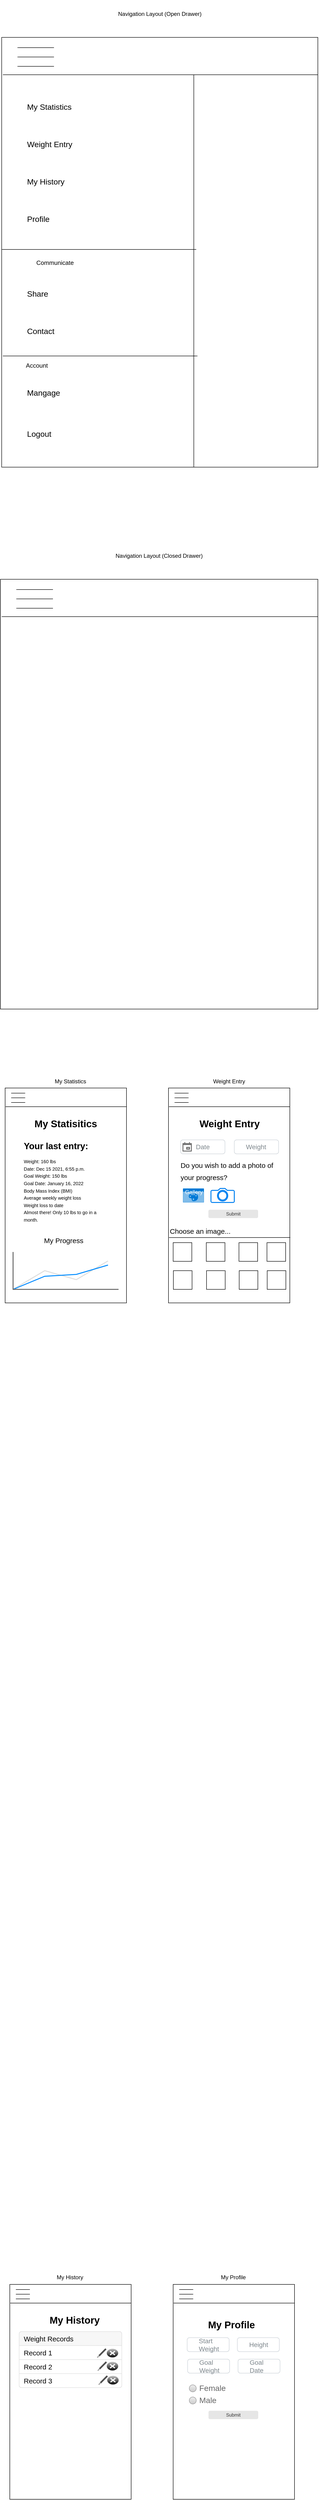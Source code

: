 <mxfile version="15.8.7" type="device"><diagram name="Page-1" id="f1b7ffb7-ca1e-a977-7cf5-a751b3c06c05"><mxGraphModel dx="1422" dy="905" grid="1" gridSize="10" guides="1" tooltips="1" connect="1" arrows="1" fold="1" page="1" pageScale="1" pageWidth="826" pageHeight="1169" background="#ffffff" math="0" shadow="0"><root><mxCell id="0"/><mxCell id="1" parent="0"/><mxCell id="yQruZDLGLBQ9WmVPAQLs-1" value="" style="group" vertex="1" connectable="0" parent="1"><mxGeometry x="80" y="1240" width="680" height="1000" as="geometry"/></mxCell><mxCell id="V3ERYXsZhaFRzKXJL1cr-66" value="Navigation Layout (Closed Drawer)" style="text;html=1;strokeColor=none;fillColor=none;align=center;verticalAlign=middle;whiteSpace=wrap;rounded=0;" parent="yQruZDLGLBQ9WmVPAQLs-1" vertex="1"><mxGeometry x="183.077" width="313.846" height="60.0" as="geometry"/></mxCell><mxCell id="V3ERYXsZhaFRzKXJL1cr-75" value="" style="rounded=0;whiteSpace=wrap;html=1;" parent="yQruZDLGLBQ9WmVPAQLs-1" vertex="1"><mxGeometry y="80.0" width="680" height="920.0" as="geometry"/></mxCell><mxCell id="V3ERYXsZhaFRzKXJL1cr-76" value="" style="endArrow=none;html=1;rounded=0;exitX=0.004;exitY=0.087;exitDx=0;exitDy=0;exitPerimeter=0;entryX=1;entryY=0.087;entryDx=0;entryDy=0;entryPerimeter=0;" parent="yQruZDLGLBQ9WmVPAQLs-1" source="V3ERYXsZhaFRzKXJL1cr-75" target="V3ERYXsZhaFRzKXJL1cr-75" edge="1"><mxGeometry width="50" height="50" relative="1" as="geometry"><mxPoint x="52.308" y="260" as="sourcePoint"/><mxPoint x="183.077" y="160.0" as="targetPoint"/></mxGeometry></mxCell><mxCell id="V3ERYXsZhaFRzKXJL1cr-77" value="" style="endArrow=none;html=1;rounded=0;" parent="yQruZDLGLBQ9WmVPAQLs-1" edge="1"><mxGeometry width="50" height="50" relative="1" as="geometry"><mxPoint x="34" y="102.0" as="sourcePoint"/><mxPoint x="112.462" y="102.0" as="targetPoint"/></mxGeometry></mxCell><mxCell id="V3ERYXsZhaFRzKXJL1cr-78" value="" style="endArrow=none;html=1;rounded=0;" parent="yQruZDLGLBQ9WmVPAQLs-1" edge="1"><mxGeometry width="50" height="50" relative="1" as="geometry"><mxPoint x="34" y="122.0" as="sourcePoint"/><mxPoint x="112.462" y="122.0" as="targetPoint"/></mxGeometry></mxCell><mxCell id="V3ERYXsZhaFRzKXJL1cr-79" value="" style="endArrow=none;html=1;rounded=0;" parent="yQruZDLGLBQ9WmVPAQLs-1" edge="1"><mxGeometry width="50" height="50" relative="1" as="geometry"><mxPoint x="34" y="142" as="sourcePoint"/><mxPoint x="112.462" y="142" as="targetPoint"/></mxGeometry></mxCell><mxCell id="yQruZDLGLBQ9WmVPAQLs-2" value="" style="group" vertex="1" connectable="0" parent="1"><mxGeometry x="80" y="80" width="680" height="1000" as="geometry"/></mxCell><mxCell id="V3ERYXsZhaFRzKXJL1cr-63" value="" style="rounded=0;whiteSpace=wrap;html=1;" parent="yQruZDLGLBQ9WmVPAQLs-2" vertex="1"><mxGeometry x="2.605" y="80.0" width="677.395" height="920.0" as="geometry"/></mxCell><mxCell id="V3ERYXsZhaFRzKXJL1cr-65" value="Navigation Layout (Open Drawer)" style="text;html=1;strokeColor=none;fillColor=none;align=center;verticalAlign=middle;whiteSpace=wrap;rounded=0;" parent="yQruZDLGLBQ9WmVPAQLs-2" vertex="1"><mxGeometry x="184.981" width="312.644" height="60.0" as="geometry"/></mxCell><mxCell id="V3ERYXsZhaFRzKXJL1cr-67" value="" style="endArrow=none;html=1;rounded=0;exitX=0.004;exitY=0.087;exitDx=0;exitDy=0;exitPerimeter=0;entryX=1;entryY=0.087;entryDx=0;entryDy=0;entryPerimeter=0;" parent="yQruZDLGLBQ9WmVPAQLs-2" source="V3ERYXsZhaFRzKXJL1cr-63" target="V3ERYXsZhaFRzKXJL1cr-63" edge="1"><mxGeometry width="50" height="50" relative="1" as="geometry"><mxPoint x="54.713" y="260.0" as="sourcePoint"/><mxPoint x="184.981" y="160.0" as="targetPoint"/></mxGeometry></mxCell><mxCell id="V3ERYXsZhaFRzKXJL1cr-71" value="" style="endArrow=none;html=1;rounded=0;" parent="yQruZDLGLBQ9WmVPAQLs-2" edge="1"><mxGeometry width="50" height="50" relative="1" as="geometry"><mxPoint x="36.475" y="102.0" as="sourcePoint"/><mxPoint x="114.636" y="102.0" as="targetPoint"/></mxGeometry></mxCell><mxCell id="V3ERYXsZhaFRzKXJL1cr-72" value="" style="endArrow=none;html=1;rounded=0;" parent="yQruZDLGLBQ9WmVPAQLs-2" edge="1"><mxGeometry width="50" height="50" relative="1" as="geometry"><mxPoint x="36.475" y="122.0" as="sourcePoint"/><mxPoint x="114.636" y="122.0" as="targetPoint"/></mxGeometry></mxCell><mxCell id="V3ERYXsZhaFRzKXJL1cr-73" value="" style="endArrow=none;html=1;rounded=0;" parent="yQruZDLGLBQ9WmVPAQLs-2" edge="1"><mxGeometry width="50" height="50" relative="1" as="geometry"><mxPoint x="36.475" y="142.0" as="sourcePoint"/><mxPoint x="114.636" y="142.0" as="targetPoint"/></mxGeometry></mxCell><mxCell id="V3ERYXsZhaFRzKXJL1cr-81" value="" style="endArrow=none;html=1;rounded=0;" parent="yQruZDLGLBQ9WmVPAQLs-2" edge="1"><mxGeometry width="50" height="50" relative="1" as="geometry"><mxPoint x="414.253" y="1000.0" as="sourcePoint"/><mxPoint x="414.253" y="160.0" as="targetPoint"/></mxGeometry></mxCell><mxCell id="V3ERYXsZhaFRzKXJL1cr-82" value="&lt;font style=&quot;font-size: 17px&quot;&gt;My Statistics&lt;/font&gt;" style="text;html=1;strokeColor=none;fillColor=none;align=left;verticalAlign=middle;whiteSpace=wrap;rounded=0;" parent="yQruZDLGLBQ9WmVPAQLs-2" vertex="1"><mxGeometry x="54.713" y="200.0" width="312.644" height="60.0" as="geometry"/></mxCell><mxCell id="V3ERYXsZhaFRzKXJL1cr-83" value="&lt;font style=&quot;font-size: 17px&quot;&gt;Weight Entry&lt;/font&gt;" style="text;html=1;strokeColor=none;fillColor=none;align=left;verticalAlign=middle;whiteSpace=wrap;rounded=0;" parent="yQruZDLGLBQ9WmVPAQLs-2" vertex="1"><mxGeometry x="54.713" y="280.0" width="312.644" height="60.0" as="geometry"/></mxCell><mxCell id="V3ERYXsZhaFRzKXJL1cr-84" value="&lt;font style=&quot;font-size: 17px&quot;&gt;My History&lt;/font&gt;" style="text;html=1;strokeColor=none;fillColor=none;align=left;verticalAlign=middle;whiteSpace=wrap;rounded=0;" parent="yQruZDLGLBQ9WmVPAQLs-2" vertex="1"><mxGeometry x="54.713" y="360.0" width="312.644" height="60.0" as="geometry"/></mxCell><mxCell id="V3ERYXsZhaFRzKXJL1cr-86" value="&lt;span style=&quot;font-size: 17px&quot;&gt;Profile&lt;/span&gt;" style="text;html=1;strokeColor=none;fillColor=none;align=left;verticalAlign=middle;whiteSpace=wrap;rounded=0;" parent="yQruZDLGLBQ9WmVPAQLs-2" vertex="1"><mxGeometry x="54.713" y="440.0" width="312.644" height="60.0" as="geometry"/></mxCell><mxCell id="V3ERYXsZhaFRzKXJL1cr-97" value="" style="endArrow=none;html=1;rounded=0;fontSize=17;exitX=0;exitY=0.5;exitDx=0;exitDy=0;" parent="yQruZDLGLBQ9WmVPAQLs-2" edge="1"><mxGeometry width="50" height="50" relative="1" as="geometry"><mxPoint x="2.605" y="534.0" as="sourcePoint"/><mxPoint x="419.464" y="534.0" as="targetPoint"/></mxGeometry></mxCell><mxCell id="V3ERYXsZhaFRzKXJL1cr-100" value="&lt;font style=&quot;font-size: 13px&quot;&gt;Communicate&lt;/font&gt;" style="text;html=1;strokeColor=none;fillColor=none;align=center;verticalAlign=middle;whiteSpace=wrap;rounded=0;fontSize=17;" parent="yQruZDLGLBQ9WmVPAQLs-2" vertex="1"><mxGeometry x="39.08" y="532.0" width="156.322" height="60.0" as="geometry"/></mxCell><mxCell id="V3ERYXsZhaFRzKXJL1cr-104" value="&lt;font style=&quot;font-size: 17px&quot;&gt;Share&lt;/font&gt;" style="text;html=1;strokeColor=none;fillColor=none;align=left;verticalAlign=middle;whiteSpace=wrap;rounded=0;" parent="yQruZDLGLBQ9WmVPAQLs-2" vertex="1"><mxGeometry x="54.713" y="600" width="312.644" height="60.0" as="geometry"/></mxCell><mxCell id="V3ERYXsZhaFRzKXJL1cr-105" value="&lt;font style=&quot;font-size: 17px&quot;&gt;Contact&lt;/font&gt;" style="text;html=1;strokeColor=none;fillColor=none;align=left;verticalAlign=middle;whiteSpace=wrap;rounded=0;" parent="yQruZDLGLBQ9WmVPAQLs-2" vertex="1"><mxGeometry x="54.713" y="680.0" width="312.644" height="60.0" as="geometry"/></mxCell><mxCell id="V3ERYXsZhaFRzKXJL1cr-106" value="" style="endArrow=none;html=1;rounded=0;fontSize=17;exitX=0;exitY=0.5;exitDx=0;exitDy=0;" parent="yQruZDLGLBQ9WmVPAQLs-2" edge="1"><mxGeometry width="50" height="50" relative="1" as="geometry"><mxPoint x="5.211" y="762.0" as="sourcePoint"/><mxPoint x="422.069" y="762.0" as="targetPoint"/></mxGeometry></mxCell><mxCell id="V3ERYXsZhaFRzKXJL1cr-107" value="&lt;span style=&quot;font-size: 13px&quot;&gt;Account&lt;/span&gt;" style="text;html=1;strokeColor=none;fillColor=none;align=center;verticalAlign=middle;whiteSpace=wrap;rounded=0;fontSize=17;" parent="yQruZDLGLBQ9WmVPAQLs-2" vertex="1"><mxGeometry y="752.0" width="156.322" height="60.0" as="geometry"/></mxCell><mxCell id="V3ERYXsZhaFRzKXJL1cr-108" value="&lt;font style=&quot;font-size: 17px&quot;&gt;Mangage&lt;/font&gt;" style="text;html=1;strokeColor=none;fillColor=none;align=left;verticalAlign=middle;whiteSpace=wrap;rounded=0;" parent="yQruZDLGLBQ9WmVPAQLs-2" vertex="1"><mxGeometry x="54.713" y="812.0" width="312.644" height="60.0" as="geometry"/></mxCell><mxCell id="V3ERYXsZhaFRzKXJL1cr-109" value="&lt;font style=&quot;font-size: 17px&quot;&gt;Logout&lt;/font&gt;" style="text;html=1;strokeColor=none;fillColor=none;align=left;verticalAlign=middle;whiteSpace=wrap;rounded=0;" parent="yQruZDLGLBQ9WmVPAQLs-2" vertex="1"><mxGeometry x="54.713" y="900.0" width="312.644" height="60.0" as="geometry"/></mxCell><mxCell id="yQruZDLGLBQ9WmVPAQLs-3" value="" style="group" vertex="1" connectable="0" parent="1"><mxGeometry x="90" y="2380" width="260" height="489" as="geometry"/></mxCell><mxCell id="V3ERYXsZhaFRzKXJL1cr-87" value="" style="rounded=0;whiteSpace=wrap;html=1;" parent="yQruZDLGLBQ9WmVPAQLs-3" vertex="1"><mxGeometry y="29" width="260" height="460" as="geometry"/></mxCell><mxCell id="V3ERYXsZhaFRzKXJL1cr-88" value="" style="endArrow=none;html=1;rounded=0;exitX=0.004;exitY=0.087;exitDx=0;exitDy=0;exitPerimeter=0;entryX=1;entryY=0.087;entryDx=0;entryDy=0;entryPerimeter=0;" parent="yQruZDLGLBQ9WmVPAQLs-3" source="V3ERYXsZhaFRzKXJL1cr-87" target="V3ERYXsZhaFRzKXJL1cr-87" edge="1"><mxGeometry width="50" height="50" relative="1" as="geometry"><mxPoint x="20" y="119" as="sourcePoint"/><mxPoint x="70" y="69" as="targetPoint"/></mxGeometry></mxCell><mxCell id="V3ERYXsZhaFRzKXJL1cr-89" value="" style="endArrow=none;html=1;rounded=0;" parent="yQruZDLGLBQ9WmVPAQLs-3" edge="1"><mxGeometry width="50" height="50" relative="1" as="geometry"><mxPoint x="13" y="40" as="sourcePoint"/><mxPoint x="43" y="40" as="targetPoint"/></mxGeometry></mxCell><mxCell id="V3ERYXsZhaFRzKXJL1cr-90" value="" style="endArrow=none;html=1;rounded=0;" parent="yQruZDLGLBQ9WmVPAQLs-3" edge="1"><mxGeometry width="50" height="50" relative="1" as="geometry"><mxPoint x="13" y="50" as="sourcePoint"/><mxPoint x="43" y="50" as="targetPoint"/></mxGeometry></mxCell><mxCell id="V3ERYXsZhaFRzKXJL1cr-91" value="" style="endArrow=none;html=1;rounded=0;" parent="yQruZDLGLBQ9WmVPAQLs-3" edge="1"><mxGeometry width="50" height="50" relative="1" as="geometry"><mxPoint x="13" y="60" as="sourcePoint"/><mxPoint x="43" y="60" as="targetPoint"/></mxGeometry></mxCell><mxCell id="V3ERYXsZhaFRzKXJL1cr-111" value="My Statistics" style="text;html=1;strokeColor=none;fillColor=none;align=center;verticalAlign=middle;whiteSpace=wrap;rounded=0;" parent="yQruZDLGLBQ9WmVPAQLs-3" vertex="1"><mxGeometry x="80" width="120" height="30" as="geometry"/></mxCell><mxCell id="V3ERYXsZhaFRzKXJL1cr-112" value="&lt;h1 style=&quot;font-size: 19px&quot;&gt;&lt;font style=&quot;font-size: 19px&quot;&gt;Your last entry:&lt;/font&gt;&lt;/h1&gt;&lt;span&gt;&lt;font style=&quot;font-size: 10px&quot;&gt;Weight: 160 lbs&lt;br&gt;&lt;/font&gt;&lt;/span&gt;&lt;span&gt;&lt;span style=&quot;font-size: 10px&quot;&gt;Date: Dec 15 2021, 6:55 p.m.&lt;br&gt;&lt;/span&gt;&lt;/span&gt;&lt;span&gt;&lt;span style=&quot;font-size: 10px&quot;&gt;Goal Weight: 150 lbs&lt;/span&gt;&lt;br&gt;&lt;span style=&quot;font-size: 10px&quot;&gt;Goal Date: January 16, 2022&lt;/span&gt;&lt;br&gt;&lt;span style=&quot;font-size: 10px&quot;&gt;Body Mass Index (BMI) &lt;br&gt;Average weekly weight loss&lt;br&gt;Weight loss to date&lt;/span&gt;&lt;br&gt;&lt;span style=&quot;font-size: 10px&quot;&gt;Almost there! Only 10 lbs to go in a month.&lt;/span&gt;&lt;br&gt;&lt;/span&gt;" style="text;html=1;strokeColor=none;fillColor=none;spacing=5;spacingTop=-20;whiteSpace=wrap;overflow=hidden;rounded=0;fontSize=13;" parent="yQruZDLGLBQ9WmVPAQLs-3" vertex="1"><mxGeometry x="35" y="140" width="190" height="190" as="geometry"/></mxCell><mxCell id="V3ERYXsZhaFRzKXJL1cr-113" value="" style="verticalLabelPosition=bottom;shadow=0;dashed=0;align=center;html=1;verticalAlign=top;strokeWidth=1;shape=mxgraph.mockup.graphics.lineChart;strokeColor=none;strokeColor2=#666666;strokeColor3=#008cff;strokeColor4=#dddddd;fontSize=10;" parent="yQruZDLGLBQ9WmVPAQLs-3" vertex="1"><mxGeometry x="17" y="380" width="226" height="80" as="geometry"/></mxCell><mxCell id="V3ERYXsZhaFRzKXJL1cr-114" value="&lt;font style=&quot;font-size: 15px&quot;&gt;My Progress&lt;/font&gt;" style="text;html=1;strokeColor=none;fillColor=none;align=center;verticalAlign=middle;whiteSpace=wrap;rounded=0;fontSize=10;" parent="yQruZDLGLBQ9WmVPAQLs-3" vertex="1"><mxGeometry x="71" y="340" width="109" height="30" as="geometry"/></mxCell><mxCell id="V3ERYXsZhaFRzKXJL1cr-125" value="&lt;b&gt;&lt;font style=&quot;font-size: 21px&quot;&gt;My Statisitics&lt;/font&gt;&lt;/b&gt;" style="text;html=1;strokeColor=none;fillColor=none;align=center;verticalAlign=middle;whiteSpace=wrap;rounded=0;fontSize=15;" parent="yQruZDLGLBQ9WmVPAQLs-3" vertex="1"><mxGeometry x="25" y="90" width="210" height="30" as="geometry"/></mxCell><mxCell id="yQruZDLGLBQ9WmVPAQLs-4" value="" style="group" vertex="1" connectable="0" parent="1"><mxGeometry x="440" y="2380" width="261" height="489" as="geometry"/></mxCell><mxCell id="V3ERYXsZhaFRzKXJL1cr-92" value="" style="rounded=0;whiteSpace=wrap;html=1;" parent="yQruZDLGLBQ9WmVPAQLs-4" vertex="1"><mxGeometry y="29" width="260" height="460" as="geometry"/></mxCell><mxCell id="V3ERYXsZhaFRzKXJL1cr-93" value="" style="endArrow=none;html=1;rounded=0;exitX=0.004;exitY=0.087;exitDx=0;exitDy=0;exitPerimeter=0;entryX=1;entryY=0.087;entryDx=0;entryDy=0;entryPerimeter=0;" parent="yQruZDLGLBQ9WmVPAQLs-4" source="V3ERYXsZhaFRzKXJL1cr-92" target="V3ERYXsZhaFRzKXJL1cr-92" edge="1"><mxGeometry width="50" height="50" relative="1" as="geometry"><mxPoint x="20" y="119" as="sourcePoint"/><mxPoint x="70" y="69" as="targetPoint"/></mxGeometry></mxCell><mxCell id="V3ERYXsZhaFRzKXJL1cr-94" value="" style="endArrow=none;html=1;rounded=0;" parent="yQruZDLGLBQ9WmVPAQLs-4" edge="1"><mxGeometry width="50" height="50" relative="1" as="geometry"><mxPoint x="13" y="40" as="sourcePoint"/><mxPoint x="43" y="40" as="targetPoint"/></mxGeometry></mxCell><mxCell id="V3ERYXsZhaFRzKXJL1cr-95" value="" style="endArrow=none;html=1;rounded=0;" parent="yQruZDLGLBQ9WmVPAQLs-4" edge="1"><mxGeometry width="50" height="50" relative="1" as="geometry"><mxPoint x="13" y="50" as="sourcePoint"/><mxPoint x="43" y="50" as="targetPoint"/></mxGeometry></mxCell><mxCell id="V3ERYXsZhaFRzKXJL1cr-96" value="" style="endArrow=none;html=1;rounded=0;" parent="yQruZDLGLBQ9WmVPAQLs-4" edge="1"><mxGeometry width="50" height="50" relative="1" as="geometry"><mxPoint x="13" y="60" as="sourcePoint"/><mxPoint x="43" y="60" as="targetPoint"/></mxGeometry></mxCell><mxCell id="V3ERYXsZhaFRzKXJL1cr-110" value="Weight Entry" style="text;html=1;strokeColor=none;fillColor=none;align=center;verticalAlign=middle;whiteSpace=wrap;rounded=0;" parent="yQruZDLGLBQ9WmVPAQLs-4" vertex="1"><mxGeometry x="70" width="120" height="30" as="geometry"/></mxCell><mxCell id="V3ERYXsZhaFRzKXJL1cr-126" value="&lt;b&gt;&lt;font style=&quot;font-size: 21px&quot;&gt;Weight Entry&lt;/font&gt;&lt;/b&gt;" style="text;html=1;strokeColor=none;fillColor=none;align=center;verticalAlign=middle;whiteSpace=wrap;rounded=0;fontSize=15;" parent="yQruZDLGLBQ9WmVPAQLs-4" vertex="1"><mxGeometry x="26" y="90" width="210" height="30" as="geometry"/></mxCell><mxCell id="V3ERYXsZhaFRzKXJL1cr-148" value="Weight" style="html=1;shadow=0;dashed=0;shape=mxgraph.bootstrap.rrect;rSize=5;strokeColor=#CED4DA;html=1;whiteSpace=wrap;fillColor=#FFFFFF;fontColor=#7D868C;align=left;spacing=15;spacingLeft=10;fontSize=14;" parent="yQruZDLGLBQ9WmVPAQLs-4" vertex="1"><mxGeometry x="141" y="140" width="95" height="30" as="geometry"/></mxCell><mxCell id="V3ERYXsZhaFRzKXJL1cr-149" value="&amp;nbsp; Date" style="html=1;shadow=0;dashed=0;shape=mxgraph.bootstrap.rrect;rSize=5;strokeColor=#CED4DA;html=1;whiteSpace=wrap;fillColor=#FFFFFF;fontColor=#7D868C;align=left;spacing=15;spacingLeft=10;fontSize=14;" parent="yQruZDLGLBQ9WmVPAQLs-4" vertex="1"><mxGeometry x="26" y="140" width="95" height="30" as="geometry"/></mxCell><mxCell id="V3ERYXsZhaFRzKXJL1cr-151" value="" style="dashed=0;aspect=fixed;verticalLabelPosition=bottom;verticalAlign=top;align=center;shape=mxgraph.gmdl.calendar;strokeColor=none;fillColor=#737373;shadow=0;sketch=0;fontSize=21;" parent="yQruZDLGLBQ9WmVPAQLs-4" vertex="1"><mxGeometry x="30" y="145" width="20" height="20" as="geometry"/></mxCell><mxCell id="V3ERYXsZhaFRzKXJL1cr-153" value="&lt;font style=&quot;font-size: 15px&quot;&gt;Do you wish to add a photo of your progress?&lt;/font&gt;" style="text;html=1;strokeColor=none;fillColor=none;align=left;verticalAlign=middle;whiteSpace=wrap;rounded=0;fontSize=21;" parent="yQruZDLGLBQ9WmVPAQLs-4" vertex="1"><mxGeometry x="23.5" y="170" width="205" height="70" as="geometry"/></mxCell><mxCell id="V3ERYXsZhaFRzKXJL1cr-154" value="Gallery" style="html=1;strokeColor=none;fillColor=#0079D6;labelPosition=center;verticalLabelPosition=middle;verticalAlign=top;align=center;fontSize=12;outlineConnect=0;spacingTop=-6;fontColor=#FFFFFF;sketch=0;shape=mxgraph.sitemap.gallery;" parent="yQruZDLGLBQ9WmVPAQLs-4" vertex="1"><mxGeometry x="31" y="244" width="45" height="30" as="geometry"/></mxCell><mxCell id="V3ERYXsZhaFRzKXJL1cr-155" value="" style="html=1;verticalLabelPosition=bottom;align=center;labelBackgroundColor=#ffffff;verticalAlign=top;strokeWidth=2;strokeColor=#0080F0;shadow=0;dashed=0;shape=mxgraph.ios7.icons.camera;fontSize=15;" parent="yQruZDLGLBQ9WmVPAQLs-4" vertex="1"><mxGeometry x="91" y="244" width="50" height="30" as="geometry"/></mxCell><mxCell id="V3ERYXsZhaFRzKXJL1cr-156" value="" style="endArrow=none;html=1;rounded=0;fontSize=15;exitX=0.004;exitY=0.696;exitDx=0;exitDy=0;exitPerimeter=0;" parent="yQruZDLGLBQ9WmVPAQLs-4" source="V3ERYXsZhaFRzKXJL1cr-92" edge="1"><mxGeometry width="50" height="50" relative="1" as="geometry"><mxPoint x="1" y="280" as="sourcePoint"/><mxPoint x="261" y="349" as="targetPoint"/></mxGeometry></mxCell><mxCell id="V3ERYXsZhaFRzKXJL1cr-157" value="Choose an image..." style="text;html=1;strokeColor=none;fillColor=none;align=left;verticalAlign=middle;whiteSpace=wrap;rounded=0;fontSize=15;" parent="yQruZDLGLBQ9WmVPAQLs-4" vertex="1"><mxGeometry x="1" y="320" width="170" height="30" as="geometry"/></mxCell><mxCell id="V3ERYXsZhaFRzKXJL1cr-158" value="" style="whiteSpace=wrap;html=1;aspect=fixed;fontSize=15;" parent="yQruZDLGLBQ9WmVPAQLs-4" vertex="1"><mxGeometry x="10" y="360" width="40" height="40" as="geometry"/></mxCell><mxCell id="V3ERYXsZhaFRzKXJL1cr-159" value="" style="whiteSpace=wrap;html=1;aspect=fixed;fontSize=15;" parent="yQruZDLGLBQ9WmVPAQLs-4" vertex="1"><mxGeometry x="81" y="360" width="40" height="40" as="geometry"/></mxCell><mxCell id="V3ERYXsZhaFRzKXJL1cr-160" value="" style="whiteSpace=wrap;html=1;aspect=fixed;fontSize=15;" parent="yQruZDLGLBQ9WmVPAQLs-4" vertex="1"><mxGeometry x="151" y="360" width="40" height="40" as="geometry"/></mxCell><mxCell id="V3ERYXsZhaFRzKXJL1cr-161" value="" style="whiteSpace=wrap;html=1;aspect=fixed;fontSize=15;" parent="yQruZDLGLBQ9WmVPAQLs-4" vertex="1"><mxGeometry x="211" y="360" width="40" height="40" as="geometry"/></mxCell><mxCell id="V3ERYXsZhaFRzKXJL1cr-162" value="" style="whiteSpace=wrap;html=1;aspect=fixed;fontSize=15;" parent="yQruZDLGLBQ9WmVPAQLs-4" vertex="1"><mxGeometry x="10.5" y="420" width="40" height="40" as="geometry"/></mxCell><mxCell id="V3ERYXsZhaFRzKXJL1cr-163" value="" style="whiteSpace=wrap;html=1;aspect=fixed;fontSize=15;" parent="yQruZDLGLBQ9WmVPAQLs-4" vertex="1"><mxGeometry x="81.5" y="420" width="40" height="40" as="geometry"/></mxCell><mxCell id="V3ERYXsZhaFRzKXJL1cr-164" value="" style="whiteSpace=wrap;html=1;aspect=fixed;fontSize=15;" parent="yQruZDLGLBQ9WmVPAQLs-4" vertex="1"><mxGeometry x="151.5" y="420" width="40" height="40" as="geometry"/></mxCell><mxCell id="V3ERYXsZhaFRzKXJL1cr-165" value="" style="whiteSpace=wrap;html=1;aspect=fixed;fontSize=15;" parent="yQruZDLGLBQ9WmVPAQLs-4" vertex="1"><mxGeometry x="211.5" y="420" width="40" height="40" as="geometry"/></mxCell><mxCell id="V3ERYXsZhaFRzKXJL1cr-177" value="Submit" style="rounded=1;html=1;shadow=0;dashed=0;whiteSpace=wrap;fontSize=10;fillColor=#E6E6E6;align=center;strokeColor=#E6E6E6;fontColor=#333333;" parent="yQruZDLGLBQ9WmVPAQLs-4" vertex="1"><mxGeometry x="86" y="290" width="105.5" height="16.88" as="geometry"/></mxCell><mxCell id="yQruZDLGLBQ9WmVPAQLs-5" value="" style="group" vertex="1" connectable="0" parent="1"><mxGeometry x="100" y="4940" width="260" height="490" as="geometry"/></mxCell><mxCell id="V3ERYXsZhaFRzKXJL1cr-115" value="" style="rounded=0;whiteSpace=wrap;html=1;" parent="yQruZDLGLBQ9WmVPAQLs-5" vertex="1"><mxGeometry y="30" width="260" height="460" as="geometry"/></mxCell><mxCell id="V3ERYXsZhaFRzKXJL1cr-116" value="" style="endArrow=none;html=1;rounded=0;exitX=0.004;exitY=0.087;exitDx=0;exitDy=0;exitPerimeter=0;entryX=1;entryY=0.087;entryDx=0;entryDy=0;entryPerimeter=0;" parent="yQruZDLGLBQ9WmVPAQLs-5" source="V3ERYXsZhaFRzKXJL1cr-115" target="V3ERYXsZhaFRzKXJL1cr-115" edge="1"><mxGeometry width="50" height="50" relative="1" as="geometry"><mxPoint x="20" y="120" as="sourcePoint"/><mxPoint x="70" y="70" as="targetPoint"/></mxGeometry></mxCell><mxCell id="V3ERYXsZhaFRzKXJL1cr-117" value="" style="endArrow=none;html=1;rounded=0;" parent="yQruZDLGLBQ9WmVPAQLs-5" edge="1"><mxGeometry width="50" height="50" relative="1" as="geometry"><mxPoint x="13" y="41" as="sourcePoint"/><mxPoint x="43" y="41" as="targetPoint"/></mxGeometry></mxCell><mxCell id="V3ERYXsZhaFRzKXJL1cr-118" value="" style="endArrow=none;html=1;rounded=0;" parent="yQruZDLGLBQ9WmVPAQLs-5" edge="1"><mxGeometry width="50" height="50" relative="1" as="geometry"><mxPoint x="13" y="51" as="sourcePoint"/><mxPoint x="43" y="51" as="targetPoint"/></mxGeometry></mxCell><mxCell id="V3ERYXsZhaFRzKXJL1cr-119" value="" style="endArrow=none;html=1;rounded=0;" parent="yQruZDLGLBQ9WmVPAQLs-5" edge="1"><mxGeometry width="50" height="50" relative="1" as="geometry"><mxPoint x="13" y="61" as="sourcePoint"/><mxPoint x="43" y="61" as="targetPoint"/></mxGeometry></mxCell><mxCell id="V3ERYXsZhaFRzKXJL1cr-127" value="&lt;b&gt;&lt;font style=&quot;font-size: 21px&quot;&gt;My History&lt;/font&gt;&lt;/b&gt;" style="text;html=1;strokeColor=none;fillColor=none;align=center;verticalAlign=middle;whiteSpace=wrap;rounded=0;fontSize=15;" parent="yQruZDLGLBQ9WmVPAQLs-5" vertex="1"><mxGeometry x="34" y="91" width="210" height="30" as="geometry"/></mxCell><mxCell id="V3ERYXsZhaFRzKXJL1cr-128" value="My History" style="text;html=1;strokeColor=none;fillColor=none;align=center;verticalAlign=middle;whiteSpace=wrap;rounded=0;" parent="yQruZDLGLBQ9WmVPAQLs-5" vertex="1"><mxGeometry x="69" width="120" height="30" as="geometry"/></mxCell><mxCell id="V3ERYXsZhaFRzKXJL1cr-166" value="" style="html=1;shadow=0;dashed=0;shape=mxgraph.bootstrap.rrect;rSize=5;strokeColor=#DFDFDF;html=1;whiteSpace=wrap;fillColor=#FFFFFF;fontColor=#000000;fontSize=15;" parent="yQruZDLGLBQ9WmVPAQLs-5" vertex="1"><mxGeometry x="20" y="131" width="220" height="120" as="geometry"/></mxCell><mxCell id="V3ERYXsZhaFRzKXJL1cr-167" value="Weight Records" style="html=1;shadow=0;dashed=0;shape=mxgraph.bootstrap.topButton;strokeColor=inherit;fillColor=#F7F7F7;rSize=5;perimeter=none;whiteSpace=wrap;resizeWidth=1;align=left;spacing=10;fontSize=15;" parent="V3ERYXsZhaFRzKXJL1cr-166" vertex="1"><mxGeometry width="220.0" height="30" relative="1" as="geometry"/></mxCell><mxCell id="V3ERYXsZhaFRzKXJL1cr-168" value="Record 1" style="strokeColor=inherit;fillColor=inherit;gradientColor=inherit;fontColor=inherit;html=1;shadow=0;dashed=0;perimeter=none;whiteSpace=wrap;resizeWidth=1;align=left;spacing=10;fontSize=15;" parent="V3ERYXsZhaFRzKXJL1cr-166" vertex="1"><mxGeometry width="220.0" height="30" relative="1" as="geometry"><mxPoint y="30" as="offset"/></mxGeometry></mxCell><mxCell id="V3ERYXsZhaFRzKXJL1cr-169" value="Record 2" style="strokeColor=inherit;fillColor=inherit;gradientColor=inherit;fontColor=inherit;html=1;shadow=0;dashed=0;perimeter=none;whiteSpace=wrap;resizeWidth=1;align=left;spacing=10;fontSize=15;" parent="V3ERYXsZhaFRzKXJL1cr-166" vertex="1"><mxGeometry width="220.0" height="30" relative="1" as="geometry"><mxPoint y="60" as="offset"/></mxGeometry></mxCell><mxCell id="V3ERYXsZhaFRzKXJL1cr-170" value="Record 3" style="strokeColor=inherit;fillColor=inherit;gradientColor=inherit;fontColor=inherit;html=1;shadow=0;dashed=0;shape=mxgraph.bootstrap.bottomButton;rSize=5;perimeter=none;whiteSpace=wrap;resizeWidth=1;resizeHeight=0;align=left;spacing=10;fontSize=15;" parent="V3ERYXsZhaFRzKXJL1cr-166" vertex="1"><mxGeometry y="1" width="220.0" height="30" relative="1" as="geometry"><mxPoint y="-30" as="offset"/></mxGeometry></mxCell><mxCell id="V3ERYXsZhaFRzKXJL1cr-171" value="" style="sketch=0;pointerEvents=1;shadow=0;dashed=0;html=1;strokeColor=none;fillColor=#505050;labelPosition=center;verticalLabelPosition=bottom;verticalAlign=top;outlineConnect=0;align=center;shape=mxgraph.office.concepts.writing_pencil;fontSize=15;" parent="V3ERYXsZhaFRzKXJL1cr-166" vertex="1"><mxGeometry x="167" y="36" width="20" height="20" as="geometry"/></mxCell><mxCell id="V3ERYXsZhaFRzKXJL1cr-174" value="" style="verticalLabelPosition=bottom;verticalAlign=top;html=1;shadow=0;dashed=0;strokeWidth=1;shape=mxgraph.ios.iDeleteApp;fillColor=#cccccc;fillColor2=#000000;strokeColor=#ffffff;sketch=0;fontSize=15;" parent="V3ERYXsZhaFRzKXJL1cr-166" vertex="1"><mxGeometry x="187" y="36" width="26" height="20" as="geometry"/></mxCell><mxCell id="V3ERYXsZhaFRzKXJL1cr-175" value="" style="verticalLabelPosition=bottom;verticalAlign=top;html=1;shadow=0;dashed=0;strokeWidth=1;shape=mxgraph.ios.iDeleteApp;fillColor=#cccccc;fillColor2=#000000;strokeColor=#ffffff;sketch=0;fontSize=15;" parent="V3ERYXsZhaFRzKXJL1cr-166" vertex="1"><mxGeometry x="187" y="64" width="26" height="20" as="geometry"/></mxCell><mxCell id="V3ERYXsZhaFRzKXJL1cr-172" value="" style="sketch=0;pointerEvents=1;shadow=0;dashed=0;html=1;strokeColor=none;fillColor=#505050;labelPosition=center;verticalLabelPosition=bottom;verticalAlign=top;outlineConnect=0;align=center;shape=mxgraph.office.concepts.writing_pencil;fontSize=15;" parent="yQruZDLGLBQ9WmVPAQLs-5" vertex="1"><mxGeometry x="188" y="195" width="20" height="20" as="geometry"/></mxCell><mxCell id="V3ERYXsZhaFRzKXJL1cr-173" value="" style="sketch=0;pointerEvents=1;shadow=0;dashed=0;html=1;strokeColor=none;fillColor=#505050;labelPosition=center;verticalLabelPosition=bottom;verticalAlign=top;outlineConnect=0;align=center;shape=mxgraph.office.concepts.writing_pencil;fontSize=15;" parent="yQruZDLGLBQ9WmVPAQLs-5" vertex="1"><mxGeometry x="190" y="225" width="20" height="20" as="geometry"/></mxCell><mxCell id="V3ERYXsZhaFRzKXJL1cr-176" value="" style="verticalLabelPosition=bottom;verticalAlign=top;html=1;shadow=0;dashed=0;strokeWidth=1;shape=mxgraph.ios.iDeleteApp;fillColor=#cccccc;fillColor2=#000000;strokeColor=#ffffff;sketch=0;fontSize=15;" parent="yQruZDLGLBQ9WmVPAQLs-5" vertex="1"><mxGeometry x="208" y="225" width="26" height="20" as="geometry"/></mxCell><mxCell id="yQruZDLGLBQ9WmVPAQLs-6" value="" style="group" vertex="1" connectable="0" parent="1"><mxGeometry x="450" y="4940" width="260" height="490" as="geometry"/></mxCell><mxCell id="V3ERYXsZhaFRzKXJL1cr-120" value="" style="rounded=0;whiteSpace=wrap;html=1;" parent="yQruZDLGLBQ9WmVPAQLs-6" vertex="1"><mxGeometry y="30" width="260" height="460" as="geometry"/></mxCell><mxCell id="V3ERYXsZhaFRzKXJL1cr-121" value="" style="endArrow=none;html=1;rounded=0;exitX=0.004;exitY=0.087;exitDx=0;exitDy=0;exitPerimeter=0;entryX=1;entryY=0.087;entryDx=0;entryDy=0;entryPerimeter=0;" parent="yQruZDLGLBQ9WmVPAQLs-6" source="V3ERYXsZhaFRzKXJL1cr-120" target="V3ERYXsZhaFRzKXJL1cr-120" edge="1"><mxGeometry width="50" height="50" relative="1" as="geometry"><mxPoint x="20" y="120" as="sourcePoint"/><mxPoint x="70" y="70" as="targetPoint"/></mxGeometry></mxCell><mxCell id="V3ERYXsZhaFRzKXJL1cr-122" value="" style="endArrow=none;html=1;rounded=0;" parent="yQruZDLGLBQ9WmVPAQLs-6" edge="1"><mxGeometry width="50" height="50" relative="1" as="geometry"><mxPoint x="13" y="41" as="sourcePoint"/><mxPoint x="43" y="41" as="targetPoint"/></mxGeometry></mxCell><mxCell id="V3ERYXsZhaFRzKXJL1cr-123" value="" style="endArrow=none;html=1;rounded=0;" parent="yQruZDLGLBQ9WmVPAQLs-6" edge="1"><mxGeometry width="50" height="50" relative="1" as="geometry"><mxPoint x="13" y="51" as="sourcePoint"/><mxPoint x="43" y="51" as="targetPoint"/></mxGeometry></mxCell><mxCell id="V3ERYXsZhaFRzKXJL1cr-124" value="" style="endArrow=none;html=1;rounded=0;" parent="yQruZDLGLBQ9WmVPAQLs-6" edge="1"><mxGeometry width="50" height="50" relative="1" as="geometry"><mxPoint x="13" y="61" as="sourcePoint"/><mxPoint x="43" y="61" as="targetPoint"/></mxGeometry></mxCell><mxCell id="V3ERYXsZhaFRzKXJL1cr-130" value="My Profile" style="text;html=1;strokeColor=none;fillColor=none;align=center;verticalAlign=middle;whiteSpace=wrap;rounded=0;" parent="yQruZDLGLBQ9WmVPAQLs-6" vertex="1"><mxGeometry x="69" width="120" height="30" as="geometry"/></mxCell><mxCell id="V3ERYXsZhaFRzKXJL1cr-152" value="Start&lt;br&gt;Weight" style="html=1;shadow=0;dashed=0;shape=mxgraph.bootstrap.rrect;rSize=5;strokeColor=#CED4DA;html=1;whiteSpace=wrap;fillColor=#FFFFFF;fontColor=#7D868C;align=left;spacing=15;spacingLeft=10;fontSize=14;" parent="yQruZDLGLBQ9WmVPAQLs-6" vertex="1"><mxGeometry x="30" y="144" width="90" height="30" as="geometry"/></mxCell><mxCell id="V3ERYXsZhaFRzKXJL1cr-178" value="Submit" style="rounded=1;html=1;shadow=0;dashed=0;whiteSpace=wrap;fontSize=10;fillColor=#E6E6E6;align=center;strokeColor=#E6E6E6;fontColor=#333333;" parent="yQruZDLGLBQ9WmVPAQLs-6" vertex="1"><mxGeometry x="76.25" y="301" width="105.5" height="16.88" as="geometry"/></mxCell><mxCell id="V3ERYXsZhaFRzKXJL1cr-180" value="&lt;b&gt;&lt;font style=&quot;font-size: 21px&quot;&gt;My Profile&lt;/font&gt;&lt;/b&gt;" style="text;html=1;strokeColor=none;fillColor=none;align=center;verticalAlign=middle;whiteSpace=wrap;rounded=0;fontSize=15;" parent="yQruZDLGLBQ9WmVPAQLs-6" vertex="1"><mxGeometry x="20" y="101" width="210" height="30" as="geometry"/></mxCell><mxCell id="V3ERYXsZhaFRzKXJL1cr-184" value="Height" style="html=1;shadow=0;dashed=0;shape=mxgraph.bootstrap.rrect;rSize=5;strokeColor=#CED4DA;html=1;whiteSpace=wrap;fillColor=#FFFFFF;fontColor=#7D868C;align=left;spacing=15;spacingLeft=10;fontSize=14;" parent="yQruZDLGLBQ9WmVPAQLs-6" vertex="1"><mxGeometry x="137.5" y="144" width="90" height="30" as="geometry"/></mxCell><mxCell id="V3ERYXsZhaFRzKXJL1cr-187" value="Goal Weight" style="html=1;shadow=0;dashed=0;shape=mxgraph.bootstrap.rrect;rSize=5;strokeColor=#CED4DA;html=1;whiteSpace=wrap;fillColor=#FFFFFF;fontColor=#7D868C;align=left;spacing=15;spacingLeft=10;fontSize=14;" parent="yQruZDLGLBQ9WmVPAQLs-6" vertex="1"><mxGeometry x="31" y="190" width="90" height="30" as="geometry"/></mxCell><mxCell id="V3ERYXsZhaFRzKXJL1cr-188" value="Goal Date" style="html=1;shadow=0;dashed=0;shape=mxgraph.bootstrap.rrect;rSize=5;strokeColor=#CED4DA;html=1;whiteSpace=wrap;fillColor=#FFFFFF;fontColor=#7D868C;align=left;spacing=15;spacingLeft=10;fontSize=14;" parent="yQruZDLGLBQ9WmVPAQLs-6" vertex="1"><mxGeometry x="139" y="190" width="90" height="30" as="geometry"/></mxCell><mxCell id="V3ERYXsZhaFRzKXJL1cr-191" value="Male" style="shape=ellipse;fillColor=#eeeeee;strokeColor=#999999;gradientColor=#cccccc;html=1;align=left;spacingLeft=4;fontSize=17;fontColor=#666666;labelPosition=right;shadow=0;" parent="yQruZDLGLBQ9WmVPAQLs-6" vertex="1"><mxGeometry x="34.5" y="271" width="15" height="15" as="geometry"/></mxCell><mxCell id="V3ERYXsZhaFRzKXJL1cr-198" value="Female" style="shape=ellipse;fillColor=#eeeeee;strokeColor=#999999;gradientColor=#cccccc;html=1;align=left;spacingLeft=4;fontSize=17;fontColor=#666666;labelPosition=right;shadow=0;" parent="yQruZDLGLBQ9WmVPAQLs-6" vertex="1"><mxGeometry x="34.5" y="245" width="15" height="15" as="geometry"/></mxCell></root></mxGraphModel></diagram></mxfile>